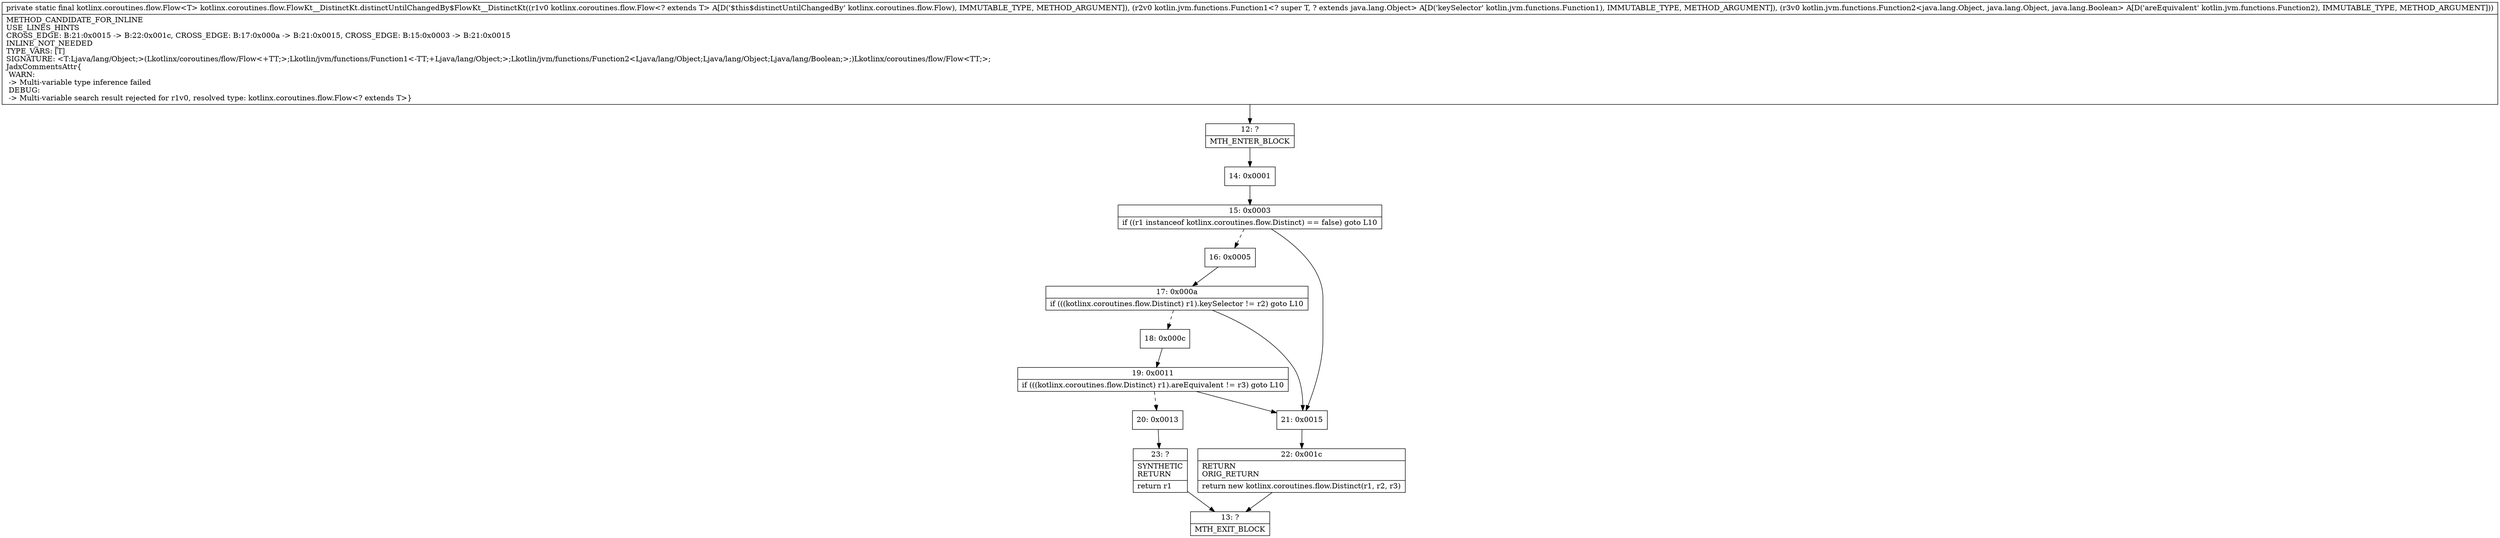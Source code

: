 digraph "CFG forkotlinx.coroutines.flow.FlowKt__DistinctKt.distinctUntilChangedBy$FlowKt__DistinctKt(Lkotlinx\/coroutines\/flow\/Flow;Lkotlin\/jvm\/functions\/Function1;Lkotlin\/jvm\/functions\/Function2;)Lkotlinx\/coroutines\/flow\/Flow;" {
Node_12 [shape=record,label="{12\:\ ?|MTH_ENTER_BLOCK\l}"];
Node_14 [shape=record,label="{14\:\ 0x0001}"];
Node_15 [shape=record,label="{15\:\ 0x0003|if ((r1 instanceof kotlinx.coroutines.flow.Distinct) == false) goto L10\l}"];
Node_16 [shape=record,label="{16\:\ 0x0005}"];
Node_17 [shape=record,label="{17\:\ 0x000a|if (((kotlinx.coroutines.flow.Distinct) r1).keySelector != r2) goto L10\l}"];
Node_18 [shape=record,label="{18\:\ 0x000c}"];
Node_19 [shape=record,label="{19\:\ 0x0011|if (((kotlinx.coroutines.flow.Distinct) r1).areEquivalent != r3) goto L10\l}"];
Node_20 [shape=record,label="{20\:\ 0x0013}"];
Node_23 [shape=record,label="{23\:\ ?|SYNTHETIC\lRETURN\l|return r1\l}"];
Node_13 [shape=record,label="{13\:\ ?|MTH_EXIT_BLOCK\l}"];
Node_21 [shape=record,label="{21\:\ 0x0015}"];
Node_22 [shape=record,label="{22\:\ 0x001c|RETURN\lORIG_RETURN\l|return new kotlinx.coroutines.flow.Distinct(r1, r2, r3)\l}"];
MethodNode[shape=record,label="{private static final kotlinx.coroutines.flow.Flow\<T\> kotlinx.coroutines.flow.FlowKt__DistinctKt.distinctUntilChangedBy$FlowKt__DistinctKt((r1v0 kotlinx.coroutines.flow.Flow\<? extends T\> A[D('$this$distinctUntilChangedBy' kotlinx.coroutines.flow.Flow), IMMUTABLE_TYPE, METHOD_ARGUMENT]), (r2v0 kotlin.jvm.functions.Function1\<? super T, ? extends java.lang.Object\> A[D('keySelector' kotlin.jvm.functions.Function1), IMMUTABLE_TYPE, METHOD_ARGUMENT]), (r3v0 kotlin.jvm.functions.Function2\<java.lang.Object, java.lang.Object, java.lang.Boolean\> A[D('areEquivalent' kotlin.jvm.functions.Function2), IMMUTABLE_TYPE, METHOD_ARGUMENT]))  | METHOD_CANDIDATE_FOR_INLINE\lUSE_LINES_HINTS\lCROSS_EDGE: B:21:0x0015 \-\> B:22:0x001c, CROSS_EDGE: B:17:0x000a \-\> B:21:0x0015, CROSS_EDGE: B:15:0x0003 \-\> B:21:0x0015\lINLINE_NOT_NEEDED\lTYPE_VARS: [T]\lSIGNATURE: \<T:Ljava\/lang\/Object;\>(Lkotlinx\/coroutines\/flow\/Flow\<+TT;\>;Lkotlin\/jvm\/functions\/Function1\<\-TT;+Ljava\/lang\/Object;\>;Lkotlin\/jvm\/functions\/Function2\<Ljava\/lang\/Object;Ljava\/lang\/Object;Ljava\/lang\/Boolean;\>;)Lkotlinx\/coroutines\/flow\/Flow\<TT;\>;\lJadxCommentsAttr\{\l WARN: \l \-\> Multi\-variable type inference failed\l DEBUG: \l \-\> Multi\-variable search result rejected for r1v0, resolved type: kotlinx.coroutines.flow.Flow\<? extends T\>\}\l}"];
MethodNode -> Node_12;Node_12 -> Node_14;
Node_14 -> Node_15;
Node_15 -> Node_16[style=dashed];
Node_15 -> Node_21;
Node_16 -> Node_17;
Node_17 -> Node_18[style=dashed];
Node_17 -> Node_21;
Node_18 -> Node_19;
Node_19 -> Node_20[style=dashed];
Node_19 -> Node_21;
Node_20 -> Node_23;
Node_23 -> Node_13;
Node_21 -> Node_22;
Node_22 -> Node_13;
}

